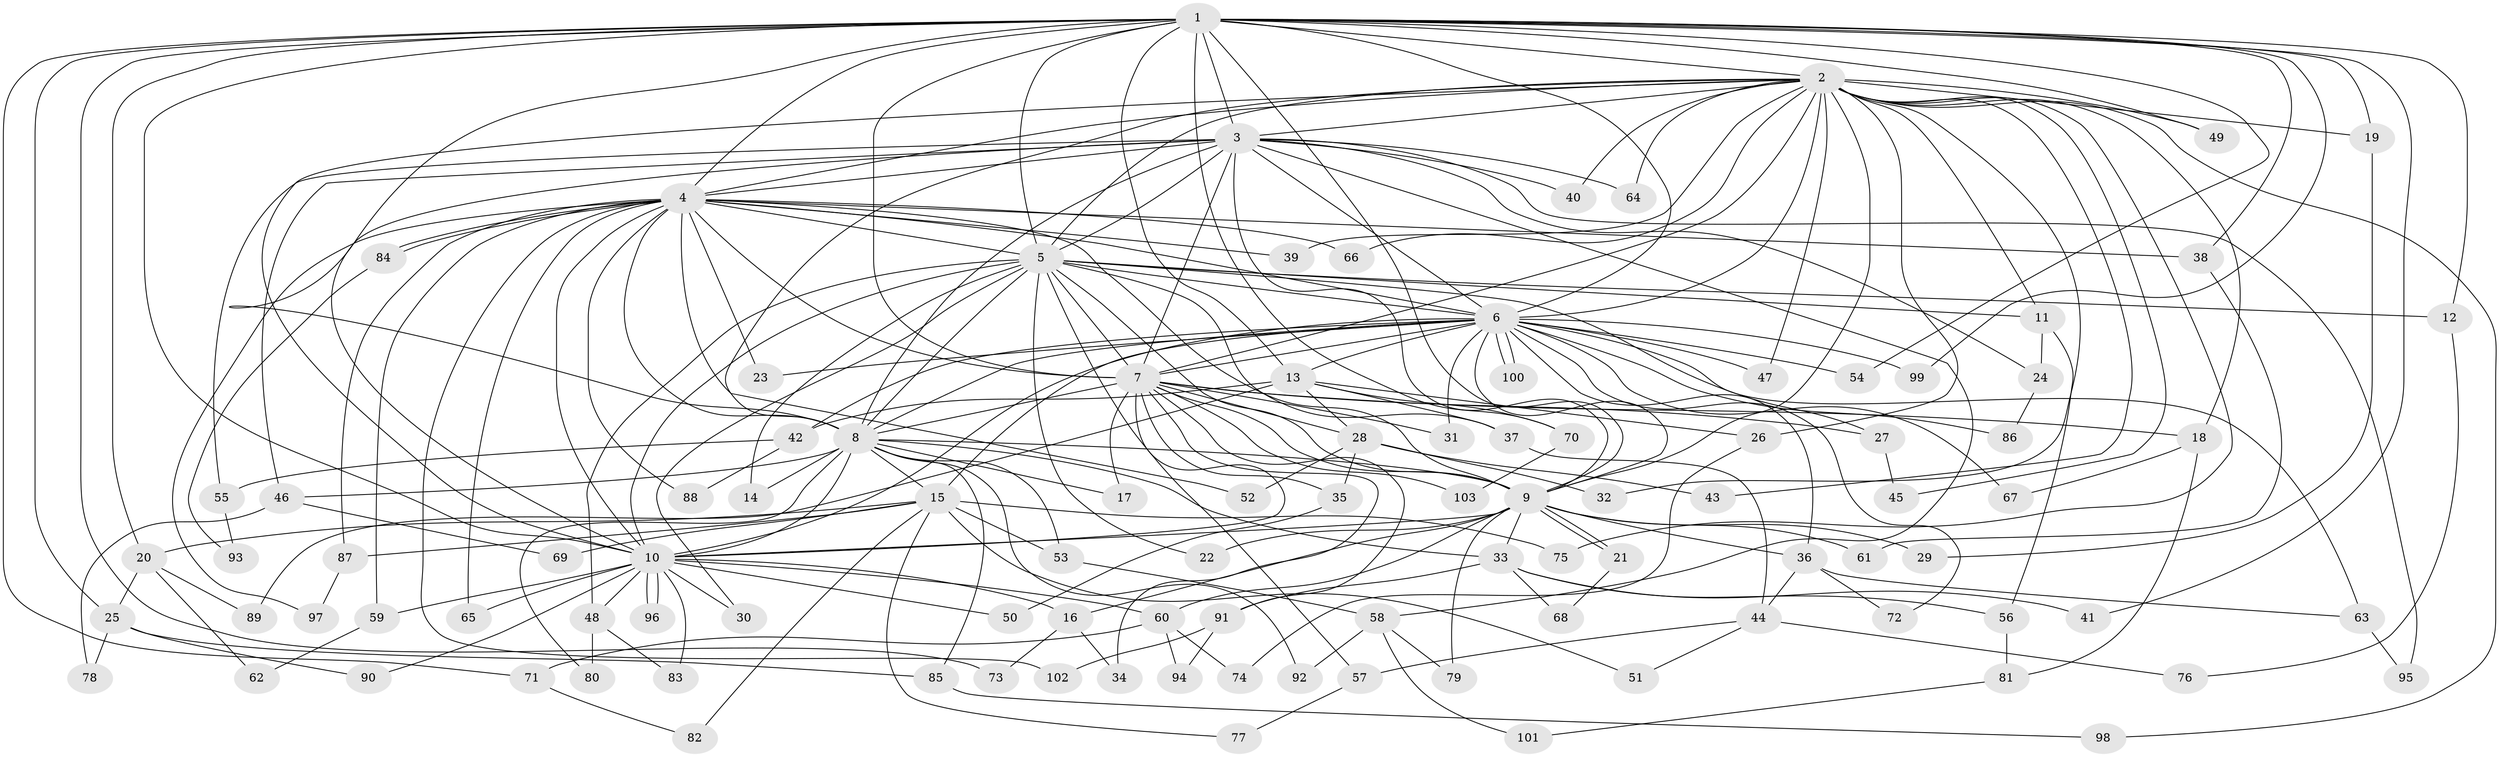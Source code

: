 // Generated by graph-tools (version 1.1) at 2025/35/03/09/25 02:35:02]
// undirected, 103 vertices, 231 edges
graph export_dot {
graph [start="1"]
  node [color=gray90,style=filled];
  1;
  2;
  3;
  4;
  5;
  6;
  7;
  8;
  9;
  10;
  11;
  12;
  13;
  14;
  15;
  16;
  17;
  18;
  19;
  20;
  21;
  22;
  23;
  24;
  25;
  26;
  27;
  28;
  29;
  30;
  31;
  32;
  33;
  34;
  35;
  36;
  37;
  38;
  39;
  40;
  41;
  42;
  43;
  44;
  45;
  46;
  47;
  48;
  49;
  50;
  51;
  52;
  53;
  54;
  55;
  56;
  57;
  58;
  59;
  60;
  61;
  62;
  63;
  64;
  65;
  66;
  67;
  68;
  69;
  70;
  71;
  72;
  73;
  74;
  75;
  76;
  77;
  78;
  79;
  80;
  81;
  82;
  83;
  84;
  85;
  86;
  87;
  88;
  89;
  90;
  91;
  92;
  93;
  94;
  95;
  96;
  97;
  98;
  99;
  100;
  101;
  102;
  103;
  1 -- 2;
  1 -- 3;
  1 -- 4;
  1 -- 5;
  1 -- 6;
  1 -- 7;
  1 -- 8;
  1 -- 9;
  1 -- 10;
  1 -- 12;
  1 -- 13;
  1 -- 19;
  1 -- 20;
  1 -- 25;
  1 -- 38;
  1 -- 41;
  1 -- 49;
  1 -- 54;
  1 -- 70;
  1 -- 71;
  1 -- 73;
  1 -- 99;
  2 -- 3;
  2 -- 4;
  2 -- 5;
  2 -- 6;
  2 -- 7;
  2 -- 8;
  2 -- 9;
  2 -- 10;
  2 -- 11;
  2 -- 18;
  2 -- 19;
  2 -- 26;
  2 -- 32;
  2 -- 39;
  2 -- 40;
  2 -- 43;
  2 -- 45;
  2 -- 47;
  2 -- 49;
  2 -- 64;
  2 -- 66;
  2 -- 75;
  2 -- 98;
  3 -- 4;
  3 -- 5;
  3 -- 6;
  3 -- 7;
  3 -- 8;
  3 -- 9;
  3 -- 10;
  3 -- 24;
  3 -- 40;
  3 -- 46;
  3 -- 55;
  3 -- 58;
  3 -- 64;
  3 -- 95;
  4 -- 5;
  4 -- 6;
  4 -- 7;
  4 -- 8;
  4 -- 9;
  4 -- 10;
  4 -- 23;
  4 -- 38;
  4 -- 39;
  4 -- 52;
  4 -- 59;
  4 -- 65;
  4 -- 66;
  4 -- 84;
  4 -- 84;
  4 -- 87;
  4 -- 88;
  4 -- 97;
  4 -- 102;
  5 -- 6;
  5 -- 7;
  5 -- 8;
  5 -- 9;
  5 -- 10;
  5 -- 11;
  5 -- 12;
  5 -- 14;
  5 -- 22;
  5 -- 27;
  5 -- 30;
  5 -- 37;
  5 -- 48;
  5 -- 57;
  6 -- 7;
  6 -- 8;
  6 -- 9;
  6 -- 10;
  6 -- 13;
  6 -- 15;
  6 -- 23;
  6 -- 31;
  6 -- 36;
  6 -- 42;
  6 -- 47;
  6 -- 54;
  6 -- 63;
  6 -- 67;
  6 -- 72;
  6 -- 86;
  6 -- 99;
  6 -- 100;
  6 -- 100;
  7 -- 8;
  7 -- 9;
  7 -- 10;
  7 -- 17;
  7 -- 18;
  7 -- 27;
  7 -- 28;
  7 -- 31;
  7 -- 34;
  7 -- 35;
  7 -- 91;
  7 -- 103;
  8 -- 9;
  8 -- 10;
  8 -- 14;
  8 -- 15;
  8 -- 17;
  8 -- 33;
  8 -- 46;
  8 -- 53;
  8 -- 80;
  8 -- 85;
  8 -- 92;
  9 -- 10;
  9 -- 16;
  9 -- 21;
  9 -- 21;
  9 -- 22;
  9 -- 29;
  9 -- 33;
  9 -- 36;
  9 -- 60;
  9 -- 61;
  9 -- 79;
  10 -- 16;
  10 -- 30;
  10 -- 48;
  10 -- 50;
  10 -- 59;
  10 -- 60;
  10 -- 65;
  10 -- 83;
  10 -- 90;
  10 -- 96;
  10 -- 96;
  11 -- 24;
  11 -- 56;
  12 -- 76;
  13 -- 26;
  13 -- 28;
  13 -- 37;
  13 -- 42;
  13 -- 70;
  13 -- 89;
  15 -- 20;
  15 -- 51;
  15 -- 53;
  15 -- 69;
  15 -- 75;
  15 -- 77;
  15 -- 82;
  15 -- 87;
  16 -- 34;
  16 -- 73;
  18 -- 67;
  18 -- 81;
  19 -- 29;
  20 -- 25;
  20 -- 62;
  20 -- 89;
  21 -- 68;
  24 -- 86;
  25 -- 78;
  25 -- 85;
  25 -- 90;
  26 -- 74;
  27 -- 45;
  28 -- 32;
  28 -- 35;
  28 -- 43;
  28 -- 52;
  33 -- 41;
  33 -- 56;
  33 -- 68;
  33 -- 91;
  35 -- 50;
  36 -- 44;
  36 -- 63;
  36 -- 72;
  37 -- 44;
  38 -- 61;
  42 -- 55;
  42 -- 88;
  44 -- 51;
  44 -- 57;
  44 -- 76;
  46 -- 69;
  46 -- 78;
  48 -- 80;
  48 -- 83;
  53 -- 58;
  55 -- 93;
  56 -- 81;
  57 -- 77;
  58 -- 79;
  58 -- 92;
  58 -- 101;
  59 -- 62;
  60 -- 71;
  60 -- 74;
  60 -- 94;
  63 -- 95;
  70 -- 103;
  71 -- 82;
  81 -- 101;
  84 -- 93;
  85 -- 98;
  87 -- 97;
  91 -- 94;
  91 -- 102;
}
